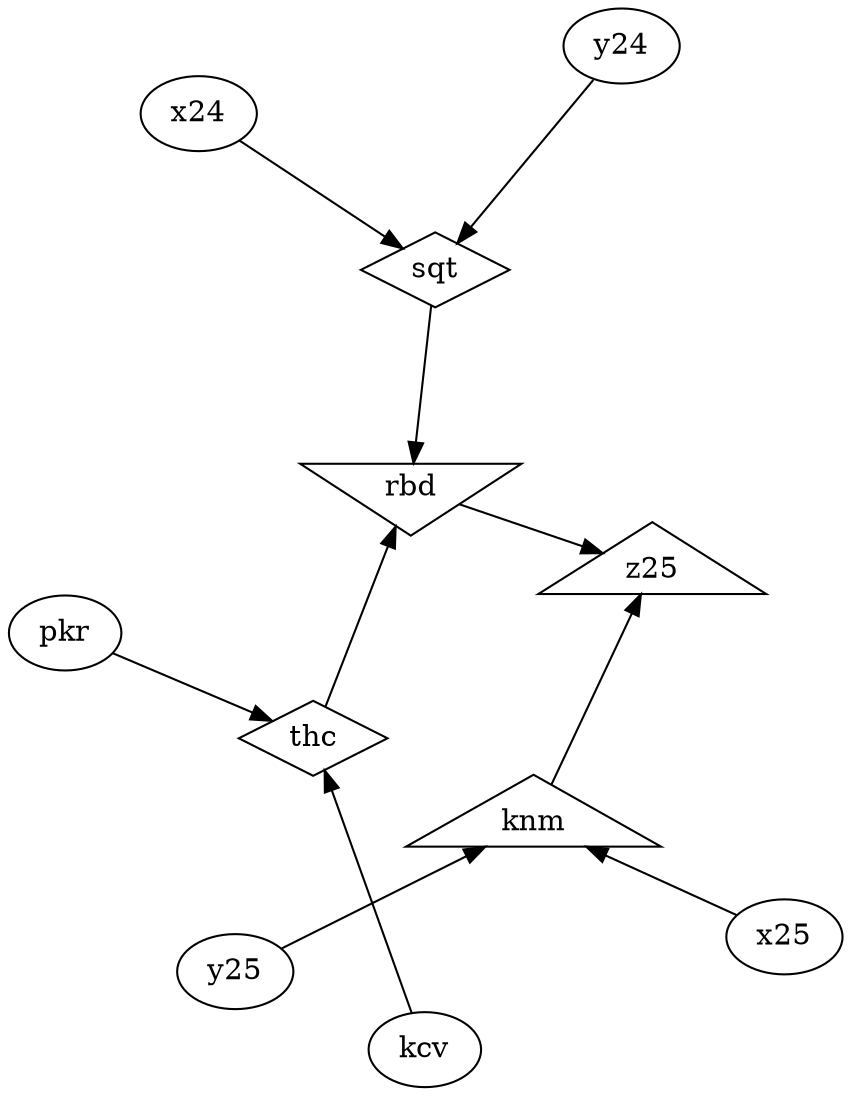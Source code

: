 digraph g1 {
  layout="fdp";
  overlap="false";
  splines="true";
  knm [shape=triangle]
  x25 -> knm
  y25 -> knm
  rbd [shape=invtriangle]
  thc -> rbd
  sqt -> rbd
  sqt [shape=diamond]
  x24 -> sqt
  y24 -> sqt
  thc [shape=diamond]
  pkr -> thc
  kcv -> thc
  z25 [shape=triangle]
  rbd -> z25
  knm -> z25
}
